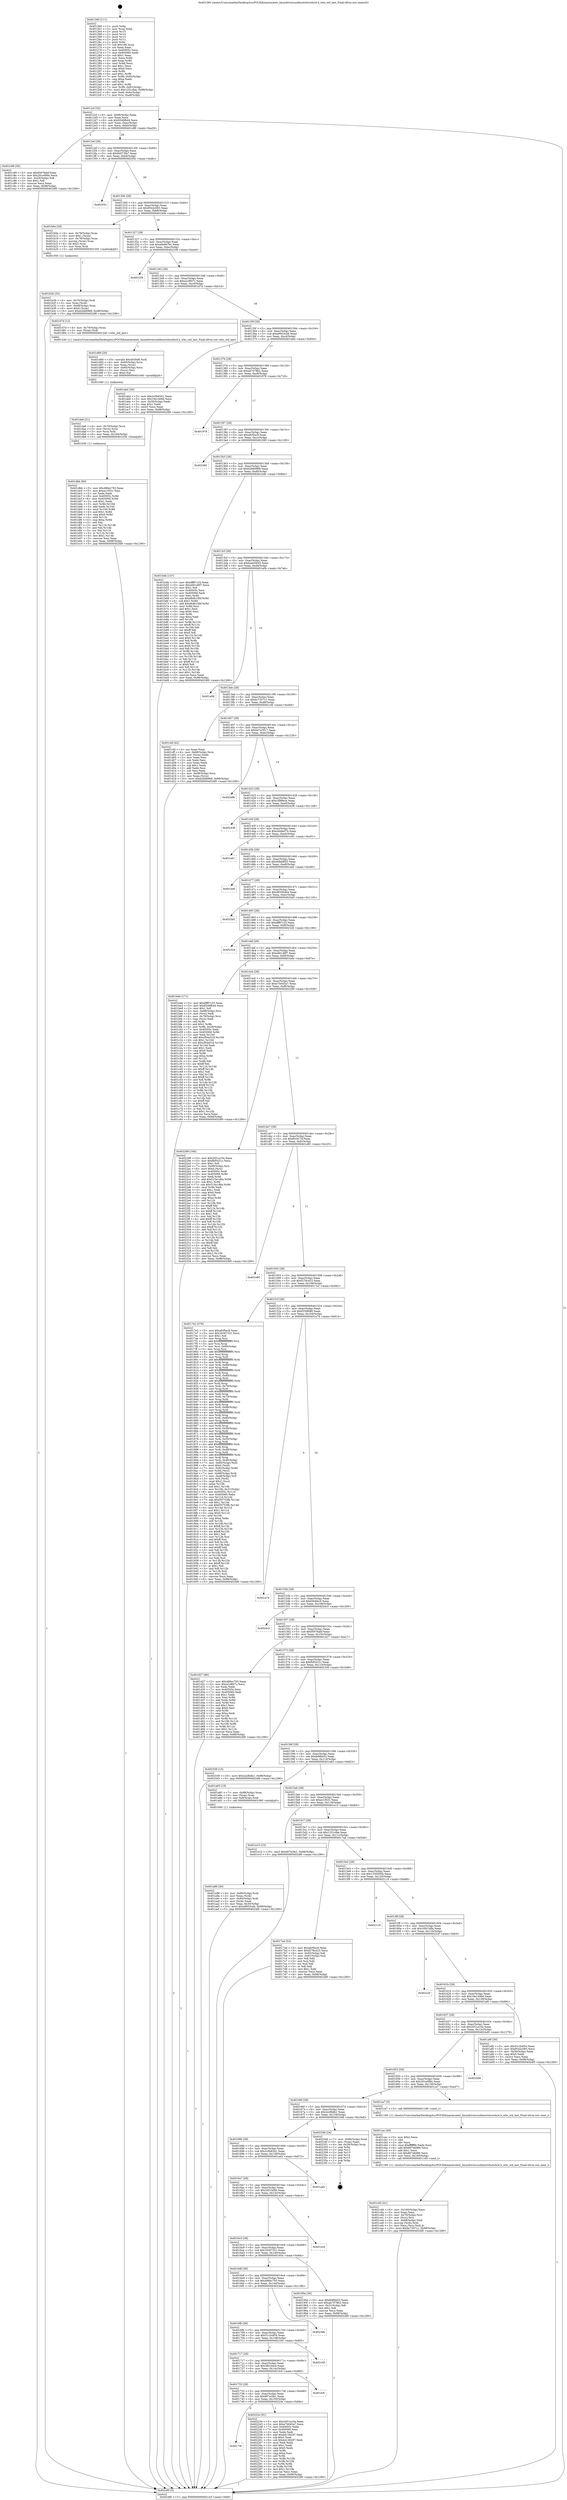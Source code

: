 digraph "0x401260" {
  label = "0x401260 (/mnt/c/Users/mathe/Desktop/tcc/POCII/binaries/extr_linuxdriversusbhostwhciwhcd.h_whc_std_last_Final-ollvm.out::main(0))"
  labelloc = "t"
  node[shape=record]

  Entry [label="",width=0.3,height=0.3,shape=circle,fillcolor=black,style=filled]
  "0x4012cf" [label="{
     0x4012cf [32]\l
     | [instrs]\l
     &nbsp;&nbsp;0x4012cf \<+6\>: mov -0x98(%rbp),%eax\l
     &nbsp;&nbsp;0x4012d5 \<+2\>: mov %eax,%ecx\l
     &nbsp;&nbsp;0x4012d7 \<+6\>: sub $0x8349fb44,%ecx\l
     &nbsp;&nbsp;0x4012dd \<+6\>: mov %eax,-0xac(%rbp)\l
     &nbsp;&nbsp;0x4012e3 \<+6\>: mov %ecx,-0xb0(%rbp)\l
     &nbsp;&nbsp;0x4012e9 \<+6\>: je 0000000000401c89 \<main+0xa29\>\l
  }"]
  "0x401c89" [label="{
     0x401c89 [30]\l
     | [instrs]\l
     &nbsp;&nbsp;0x401c89 \<+5\>: mov $0xf5976abf,%eax\l
     &nbsp;&nbsp;0x401c8e \<+5\>: mov $0x291e089c,%ecx\l
     &nbsp;&nbsp;0x401c93 \<+3\>: mov -0x29(%rbp),%dl\l
     &nbsp;&nbsp;0x401c96 \<+3\>: test $0x1,%dl\l
     &nbsp;&nbsp;0x401c99 \<+3\>: cmovne %ecx,%eax\l
     &nbsp;&nbsp;0x401c9c \<+6\>: mov %eax,-0x98(%rbp)\l
     &nbsp;&nbsp;0x401ca2 \<+5\>: jmp 00000000004024f0 \<main+0x1290\>\l
  }"]
  "0x4012ef" [label="{
     0x4012ef [28]\l
     | [instrs]\l
     &nbsp;&nbsp;0x4012ef \<+5\>: jmp 00000000004012f4 \<main+0x94\>\l
     &nbsp;&nbsp;0x4012f4 \<+6\>: mov -0xac(%rbp),%eax\l
     &nbsp;&nbsp;0x4012fa \<+5\>: sub $0x84073fa7,%eax\l
     &nbsp;&nbsp;0x4012ff \<+6\>: mov %eax,-0xb4(%rbp)\l
     &nbsp;&nbsp;0x401305 \<+6\>: je 000000000040205c \<main+0xdfc\>\l
  }"]
  Exit [label="",width=0.3,height=0.3,shape=circle,fillcolor=black,style=filled,peripheries=2]
  "0x40205c" [label="{
     0x40205c\l
  }", style=dashed]
  "0x40130b" [label="{
     0x40130b [28]\l
     | [instrs]\l
     &nbsp;&nbsp;0x40130b \<+5\>: jmp 0000000000401310 \<main+0xb0\>\l
     &nbsp;&nbsp;0x401310 \<+6\>: mov -0xac(%rbp),%eax\l
     &nbsp;&nbsp;0x401316 \<+5\>: sub $0x9542c083,%eax\l
     &nbsp;&nbsp;0x40131b \<+6\>: mov %eax,-0xb8(%rbp)\l
     &nbsp;&nbsp;0x401321 \<+6\>: je 0000000000401b0e \<main+0x8ae\>\l
  }"]
  "0x40174f" [label="{
     0x40174f\l
  }", style=dashed]
  "0x401b0e" [label="{
     0x401b0e [29]\l
     | [instrs]\l
     &nbsp;&nbsp;0x401b0e \<+4\>: mov -0x78(%rbp),%rax\l
     &nbsp;&nbsp;0x401b12 \<+6\>: movl $0x1,(%rax)\l
     &nbsp;&nbsp;0x401b18 \<+4\>: mov -0x78(%rbp),%rax\l
     &nbsp;&nbsp;0x401b1c \<+3\>: movslq (%rax),%rax\l
     &nbsp;&nbsp;0x401b1f \<+4\>: shl $0x2,%rax\l
     &nbsp;&nbsp;0x401b23 \<+3\>: mov %rax,%rdi\l
     &nbsp;&nbsp;0x401b26 \<+5\>: call 0000000000401050 \<malloc@plt\>\l
     | [calls]\l
     &nbsp;&nbsp;0x401050 \{1\} (unknown)\l
  }"]
  "0x401327" [label="{
     0x401327 [28]\l
     | [instrs]\l
     &nbsp;&nbsp;0x401327 \<+5\>: jmp 000000000040132c \<main+0xcc\>\l
     &nbsp;&nbsp;0x40132c \<+6\>: mov -0xac(%rbp),%eax\l
     &nbsp;&nbsp;0x401332 \<+5\>: sub $0xa0e9676c,%eax\l
     &nbsp;&nbsp;0x401337 \<+6\>: mov %eax,-0xbc(%rbp)\l
     &nbsp;&nbsp;0x40133d \<+6\>: je 0000000000402109 \<main+0xea9\>\l
  }"]
  "0x40223e" [label="{
     0x40223e [91]\l
     | [instrs]\l
     &nbsp;&nbsp;0x40223e \<+5\>: mov $0x2051a10a,%eax\l
     &nbsp;&nbsp;0x402243 \<+5\>: mov $0xe7b045a7,%ecx\l
     &nbsp;&nbsp;0x402248 \<+7\>: mov 0x40505c,%edx\l
     &nbsp;&nbsp;0x40224f \<+7\>: mov 0x405060,%esi\l
     &nbsp;&nbsp;0x402256 \<+2\>: mov %edx,%edi\l
     &nbsp;&nbsp;0x402258 \<+6\>: add $0xb4136297,%edi\l
     &nbsp;&nbsp;0x40225e \<+3\>: sub $0x1,%edi\l
     &nbsp;&nbsp;0x402261 \<+6\>: sub $0xb4136297,%edi\l
     &nbsp;&nbsp;0x402267 \<+3\>: imul %edi,%edx\l
     &nbsp;&nbsp;0x40226a \<+3\>: and $0x1,%edx\l
     &nbsp;&nbsp;0x40226d \<+3\>: cmp $0x0,%edx\l
     &nbsp;&nbsp;0x402270 \<+4\>: sete %r8b\l
     &nbsp;&nbsp;0x402274 \<+3\>: cmp $0xa,%esi\l
     &nbsp;&nbsp;0x402277 \<+4\>: setl %r9b\l
     &nbsp;&nbsp;0x40227b \<+3\>: mov %r8b,%r10b\l
     &nbsp;&nbsp;0x40227e \<+3\>: and %r9b,%r10b\l
     &nbsp;&nbsp;0x402281 \<+3\>: xor %r9b,%r8b\l
     &nbsp;&nbsp;0x402284 \<+3\>: or %r8b,%r10b\l
     &nbsp;&nbsp;0x402287 \<+4\>: test $0x1,%r10b\l
     &nbsp;&nbsp;0x40228b \<+3\>: cmovne %ecx,%eax\l
     &nbsp;&nbsp;0x40228e \<+6\>: mov %eax,-0x98(%rbp)\l
     &nbsp;&nbsp;0x402294 \<+5\>: jmp 00000000004024f0 \<main+0x1290\>\l
  }"]
  "0x402109" [label="{
     0x402109\l
  }", style=dashed]
  "0x401343" [label="{
     0x401343 [28]\l
     | [instrs]\l
     &nbsp;&nbsp;0x401343 \<+5\>: jmp 0000000000401348 \<main+0xe8\>\l
     &nbsp;&nbsp;0x401348 \<+6\>: mov -0xac(%rbp),%eax\l
     &nbsp;&nbsp;0x40134e \<+5\>: sub $0xa2cf607c,%eax\l
     &nbsp;&nbsp;0x401353 \<+6\>: mov %eax,-0xc0(%rbp)\l
     &nbsp;&nbsp;0x401359 \<+6\>: je 0000000000401d7d \<main+0xb1d\>\l
  }"]
  "0x401733" [label="{
     0x401733 [28]\l
     | [instrs]\l
     &nbsp;&nbsp;0x401733 \<+5\>: jmp 0000000000401738 \<main+0x4d8\>\l
     &nbsp;&nbsp;0x401738 \<+6\>: mov -0xac(%rbp),%eax\l
     &nbsp;&nbsp;0x40173e \<+5\>: sub $0x667e2fe1,%eax\l
     &nbsp;&nbsp;0x401743 \<+6\>: mov %eax,-0x150(%rbp)\l
     &nbsp;&nbsp;0x401749 \<+6\>: je 000000000040223e \<main+0xfde\>\l
  }"]
  "0x401d7d" [label="{
     0x401d7d [12]\l
     | [instrs]\l
     &nbsp;&nbsp;0x401d7d \<+4\>: mov -0x70(%rbp),%rax\l
     &nbsp;&nbsp;0x401d81 \<+3\>: mov (%rax),%rdi\l
     &nbsp;&nbsp;0x401d84 \<+5\>: call 0000000000401240 \<whc_std_last\>\l
     | [calls]\l
     &nbsp;&nbsp;0x401240 \{1\} (/mnt/c/Users/mathe/Desktop/tcc/POCII/binaries/extr_linuxdriversusbhostwhciwhcd.h_whc_std_last_Final-ollvm.out::whc_std_last)\l
  }"]
  "0x40135f" [label="{
     0x40135f [28]\l
     | [instrs]\l
     &nbsp;&nbsp;0x40135f \<+5\>: jmp 0000000000401364 \<main+0x104\>\l
     &nbsp;&nbsp;0x401364 \<+6\>: mov -0xac(%rbp),%eax\l
     &nbsp;&nbsp;0x40136a \<+5\>: sub $0xa9933cd4,%eax\l
     &nbsp;&nbsp;0x40136f \<+6\>: mov %eax,-0xc4(%rbp)\l
     &nbsp;&nbsp;0x401375 \<+6\>: je 0000000000401ab4 \<main+0x854\>\l
  }"]
  "0x401fc9" [label="{
     0x401fc9\l
  }", style=dashed]
  "0x401ab4" [label="{
     0x401ab4 [30]\l
     | [instrs]\l
     &nbsp;&nbsp;0x401ab4 \<+5\>: mov $0x2c0b6341,%eax\l
     &nbsp;&nbsp;0x401ab9 \<+5\>: mov $0x19e1406d,%ecx\l
     &nbsp;&nbsp;0x401abe \<+3\>: mov -0x30(%rbp),%edx\l
     &nbsp;&nbsp;0x401ac1 \<+3\>: cmp $0x1,%edx\l
     &nbsp;&nbsp;0x401ac4 \<+3\>: cmovl %ecx,%eax\l
     &nbsp;&nbsp;0x401ac7 \<+6\>: mov %eax,-0x98(%rbp)\l
     &nbsp;&nbsp;0x401acd \<+5\>: jmp 00000000004024f0 \<main+0x1290\>\l
  }"]
  "0x40137b" [label="{
     0x40137b [28]\l
     | [instrs]\l
     &nbsp;&nbsp;0x40137b \<+5\>: jmp 0000000000401380 \<main+0x120\>\l
     &nbsp;&nbsp;0x401380 \<+6\>: mov -0xac(%rbp),%eax\l
     &nbsp;&nbsp;0x401386 \<+5\>: sub $0xab7078b2,%eax\l
     &nbsp;&nbsp;0x40138b \<+6\>: mov %eax,-0xc8(%rbp)\l
     &nbsp;&nbsp;0x401391 \<+6\>: je 0000000000401978 \<main+0x718\>\l
  }"]
  "0x401717" [label="{
     0x401717 [28]\l
     | [instrs]\l
     &nbsp;&nbsp;0x401717 \<+5\>: jmp 000000000040171c \<main+0x4bc\>\l
     &nbsp;&nbsp;0x40171c \<+6\>: mov -0xac(%rbp),%eax\l
     &nbsp;&nbsp;0x401722 \<+5\>: sub $0x5fb1becb,%eax\l
     &nbsp;&nbsp;0x401727 \<+6\>: mov %eax,-0x14c(%rbp)\l
     &nbsp;&nbsp;0x40172d \<+6\>: je 0000000000401fc9 \<main+0xd69\>\l
  }"]
  "0x401978" [label="{
     0x401978\l
  }", style=dashed]
  "0x401397" [label="{
     0x401397 [28]\l
     | [instrs]\l
     &nbsp;&nbsp;0x401397 \<+5\>: jmp 000000000040139c \<main+0x13c\>\l
     &nbsp;&nbsp;0x40139c \<+6\>: mov -0xac(%rbp),%eax\l
     &nbsp;&nbsp;0x4013a2 \<+5\>: sub $0xafcf5ec9,%eax\l
     &nbsp;&nbsp;0x4013a7 \<+6\>: mov %eax,-0xcc(%rbp)\l
     &nbsp;&nbsp;0x4013ad \<+6\>: je 0000000000402360 \<main+0x1100\>\l
  }"]
  "0x402165" [label="{
     0x402165\l
  }", style=dashed]
  "0x402360" [label="{
     0x402360\l
  }", style=dashed]
  "0x4013b3" [label="{
     0x4013b3 [28]\l
     | [instrs]\l
     &nbsp;&nbsp;0x4013b3 \<+5\>: jmp 00000000004013b8 \<main+0x158\>\l
     &nbsp;&nbsp;0x4013b8 \<+6\>: mov -0xac(%rbp),%eax\l
     &nbsp;&nbsp;0x4013be \<+5\>: sub $0xb2b66969,%eax\l
     &nbsp;&nbsp;0x4013c3 \<+6\>: mov %eax,-0xd0(%rbp)\l
     &nbsp;&nbsp;0x4013c9 \<+6\>: je 0000000000401b4b \<main+0x8eb\>\l
  }"]
  "0x4016fb" [label="{
     0x4016fb [28]\l
     | [instrs]\l
     &nbsp;&nbsp;0x4016fb \<+5\>: jmp 0000000000401700 \<main+0x4a0\>\l
     &nbsp;&nbsp;0x401700 \<+6\>: mov -0xac(%rbp),%eax\l
     &nbsp;&nbsp;0x401706 \<+5\>: sub $0x51c5c854,%eax\l
     &nbsp;&nbsp;0x40170b \<+6\>: mov %eax,-0x148(%rbp)\l
     &nbsp;&nbsp;0x401711 \<+6\>: je 0000000000402165 \<main+0xf05\>\l
  }"]
  "0x401b4b" [label="{
     0x401b4b [147]\l
     | [instrs]\l
     &nbsp;&nbsp;0x401b4b \<+5\>: mov $0xdff87c33,%eax\l
     &nbsp;&nbsp;0x401b50 \<+5\>: mov $0xe66148f7,%ecx\l
     &nbsp;&nbsp;0x401b55 \<+2\>: mov $0x1,%dl\l
     &nbsp;&nbsp;0x401b57 \<+7\>: mov 0x40505c,%esi\l
     &nbsp;&nbsp;0x401b5e \<+7\>: mov 0x405060,%edi\l
     &nbsp;&nbsp;0x401b65 \<+3\>: mov %esi,%r8d\l
     &nbsp;&nbsp;0x401b68 \<+7\>: sub $0xd6db10bf,%r8d\l
     &nbsp;&nbsp;0x401b6f \<+4\>: sub $0x1,%r8d\l
     &nbsp;&nbsp;0x401b73 \<+7\>: add $0xd6db10bf,%r8d\l
     &nbsp;&nbsp;0x401b7a \<+4\>: imul %r8d,%esi\l
     &nbsp;&nbsp;0x401b7e \<+3\>: and $0x1,%esi\l
     &nbsp;&nbsp;0x401b81 \<+3\>: cmp $0x0,%esi\l
     &nbsp;&nbsp;0x401b84 \<+4\>: sete %r9b\l
     &nbsp;&nbsp;0x401b88 \<+3\>: cmp $0xa,%edi\l
     &nbsp;&nbsp;0x401b8b \<+4\>: setl %r10b\l
     &nbsp;&nbsp;0x401b8f \<+3\>: mov %r9b,%r11b\l
     &nbsp;&nbsp;0x401b92 \<+4\>: xor $0xff,%r11b\l
     &nbsp;&nbsp;0x401b96 \<+3\>: mov %r10b,%bl\l
     &nbsp;&nbsp;0x401b99 \<+3\>: xor $0xff,%bl\l
     &nbsp;&nbsp;0x401b9c \<+3\>: xor $0x0,%dl\l
     &nbsp;&nbsp;0x401b9f \<+3\>: mov %r11b,%r14b\l
     &nbsp;&nbsp;0x401ba2 \<+4\>: and $0x0,%r14b\l
     &nbsp;&nbsp;0x401ba6 \<+3\>: and %dl,%r9b\l
     &nbsp;&nbsp;0x401ba9 \<+3\>: mov %bl,%r15b\l
     &nbsp;&nbsp;0x401bac \<+4\>: and $0x0,%r15b\l
     &nbsp;&nbsp;0x401bb0 \<+3\>: and %dl,%r10b\l
     &nbsp;&nbsp;0x401bb3 \<+3\>: or %r9b,%r14b\l
     &nbsp;&nbsp;0x401bb6 \<+3\>: or %r10b,%r15b\l
     &nbsp;&nbsp;0x401bb9 \<+3\>: xor %r15b,%r14b\l
     &nbsp;&nbsp;0x401bbc \<+3\>: or %bl,%r11b\l
     &nbsp;&nbsp;0x401bbf \<+4\>: xor $0xff,%r11b\l
     &nbsp;&nbsp;0x401bc3 \<+3\>: or $0x0,%dl\l
     &nbsp;&nbsp;0x401bc6 \<+3\>: and %dl,%r11b\l
     &nbsp;&nbsp;0x401bc9 \<+3\>: or %r11b,%r14b\l
     &nbsp;&nbsp;0x401bcc \<+4\>: test $0x1,%r14b\l
     &nbsp;&nbsp;0x401bd0 \<+3\>: cmovne %ecx,%eax\l
     &nbsp;&nbsp;0x401bd3 \<+6\>: mov %eax,-0x98(%rbp)\l
     &nbsp;&nbsp;0x401bd9 \<+5\>: jmp 00000000004024f0 \<main+0x1290\>\l
  }"]
  "0x4013cf" [label="{
     0x4013cf [28]\l
     | [instrs]\l
     &nbsp;&nbsp;0x4013cf \<+5\>: jmp 00000000004013d4 \<main+0x174\>\l
     &nbsp;&nbsp;0x4013d4 \<+6\>: mov -0xac(%rbp),%eax\l
     &nbsp;&nbsp;0x4013da \<+5\>: sub $0xba445643,%eax\l
     &nbsp;&nbsp;0x4013df \<+6\>: mov %eax,-0xd4(%rbp)\l
     &nbsp;&nbsp;0x4013e5 \<+6\>: je 0000000000401a0b \<main+0x7ab\>\l
  }"]
  "0x4023eb" [label="{
     0x4023eb\l
  }", style=dashed]
  "0x401a0b" [label="{
     0x401a0b\l
  }", style=dashed]
  "0x4013eb" [label="{
     0x4013eb [28]\l
     | [instrs]\l
     &nbsp;&nbsp;0x4013eb \<+5\>: jmp 00000000004013f0 \<main+0x190\>\l
     &nbsp;&nbsp;0x4013f0 \<+6\>: mov -0xac(%rbp),%eax\l
     &nbsp;&nbsp;0x4013f6 \<+5\>: sub $0xbc7357c1,%eax\l
     &nbsp;&nbsp;0x4013fb \<+6\>: mov %eax,-0xd8(%rbp)\l
     &nbsp;&nbsp;0x401401 \<+6\>: je 0000000000401cfd \<main+0xa9d\>\l
  }"]
  "0x401dbb" [label="{
     0x401dbb [90]\l
     | [instrs]\l
     &nbsp;&nbsp;0x401dbb \<+5\>: mov $0x486ec793,%eax\l
     &nbsp;&nbsp;0x401dc0 \<+5\>: mov $0xec1f531,%esi\l
     &nbsp;&nbsp;0x401dc5 \<+2\>: xor %edx,%edx\l
     &nbsp;&nbsp;0x401dc7 \<+8\>: mov 0x40505c,%r8d\l
     &nbsp;&nbsp;0x401dcf \<+8\>: mov 0x405060,%r9d\l
     &nbsp;&nbsp;0x401dd7 \<+3\>: sub $0x1,%edx\l
     &nbsp;&nbsp;0x401dda \<+3\>: mov %r8d,%r10d\l
     &nbsp;&nbsp;0x401ddd \<+3\>: add %edx,%r10d\l
     &nbsp;&nbsp;0x401de0 \<+4\>: imul %r10d,%r8d\l
     &nbsp;&nbsp;0x401de4 \<+4\>: and $0x1,%r8d\l
     &nbsp;&nbsp;0x401de8 \<+4\>: cmp $0x0,%r8d\l
     &nbsp;&nbsp;0x401dec \<+4\>: sete %r11b\l
     &nbsp;&nbsp;0x401df0 \<+4\>: cmp $0xa,%r9d\l
     &nbsp;&nbsp;0x401df4 \<+3\>: setl %bl\l
     &nbsp;&nbsp;0x401df7 \<+3\>: mov %r11b,%r14b\l
     &nbsp;&nbsp;0x401dfa \<+3\>: and %bl,%r14b\l
     &nbsp;&nbsp;0x401dfd \<+3\>: xor %bl,%r11b\l
     &nbsp;&nbsp;0x401e00 \<+3\>: or %r11b,%r14b\l
     &nbsp;&nbsp;0x401e03 \<+4\>: test $0x1,%r14b\l
     &nbsp;&nbsp;0x401e07 \<+3\>: cmovne %esi,%eax\l
     &nbsp;&nbsp;0x401e0a \<+6\>: mov %eax,-0x98(%rbp)\l
     &nbsp;&nbsp;0x401e10 \<+5\>: jmp 00000000004024f0 \<main+0x1290\>\l
  }"]
  "0x401cfd" [label="{
     0x401cfd [42]\l
     | [instrs]\l
     &nbsp;&nbsp;0x401cfd \<+2\>: xor %eax,%eax\l
     &nbsp;&nbsp;0x401cff \<+4\>: mov -0x68(%rbp),%rcx\l
     &nbsp;&nbsp;0x401d03 \<+2\>: mov (%rcx),%edx\l
     &nbsp;&nbsp;0x401d05 \<+2\>: mov %eax,%esi\l
     &nbsp;&nbsp;0x401d07 \<+2\>: sub %edx,%esi\l
     &nbsp;&nbsp;0x401d09 \<+2\>: mov %eax,%edx\l
     &nbsp;&nbsp;0x401d0b \<+3\>: sub $0x1,%edx\l
     &nbsp;&nbsp;0x401d0e \<+2\>: add %edx,%esi\l
     &nbsp;&nbsp;0x401d10 \<+2\>: sub %esi,%eax\l
     &nbsp;&nbsp;0x401d12 \<+4\>: mov -0x68(%rbp),%rcx\l
     &nbsp;&nbsp;0x401d16 \<+2\>: mov %eax,(%rcx)\l
     &nbsp;&nbsp;0x401d18 \<+10\>: movl $0xb2b66969,-0x98(%rbp)\l
     &nbsp;&nbsp;0x401d22 \<+5\>: jmp 00000000004024f0 \<main+0x1290\>\l
  }"]
  "0x401407" [label="{
     0x401407 [28]\l
     | [instrs]\l
     &nbsp;&nbsp;0x401407 \<+5\>: jmp 000000000040140c \<main+0x1ac\>\l
     &nbsp;&nbsp;0x40140c \<+6\>: mov -0xac(%rbp),%eax\l
     &nbsp;&nbsp;0x401412 \<+5\>: sub $0xbe7e3517,%eax\l
     &nbsp;&nbsp;0x401417 \<+6\>: mov %eax,-0xdc(%rbp)\l
     &nbsp;&nbsp;0x40141d \<+6\>: je 000000000040249b \<main+0x123b\>\l
  }"]
  "0x401da6" [label="{
     0x401da6 [21]\l
     | [instrs]\l
     &nbsp;&nbsp;0x401da6 \<+4\>: mov -0x70(%rbp),%rcx\l
     &nbsp;&nbsp;0x401daa \<+3\>: mov (%rcx),%rcx\l
     &nbsp;&nbsp;0x401dad \<+3\>: mov %rcx,%rdi\l
     &nbsp;&nbsp;0x401db0 \<+6\>: mov %eax,-0x164(%rbp)\l
     &nbsp;&nbsp;0x401db6 \<+5\>: call 0000000000401030 \<free@plt\>\l
     | [calls]\l
     &nbsp;&nbsp;0x401030 \{1\} (unknown)\l
  }"]
  "0x40249b" [label="{
     0x40249b\l
  }", style=dashed]
  "0x401423" [label="{
     0x401423 [28]\l
     | [instrs]\l
     &nbsp;&nbsp;0x401423 \<+5\>: jmp 0000000000401428 \<main+0x1c8\>\l
     &nbsp;&nbsp;0x401428 \<+6\>: mov -0xac(%rbp),%eax\l
     &nbsp;&nbsp;0x40142e \<+5\>: sub $0xc3f88ece,%eax\l
     &nbsp;&nbsp;0x401433 \<+6\>: mov %eax,-0xe0(%rbp)\l
     &nbsp;&nbsp;0x401439 \<+6\>: je 0000000000402438 \<main+0x11d8\>\l
  }"]
  "0x401d89" [label="{
     0x401d89 [29]\l
     | [instrs]\l
     &nbsp;&nbsp;0x401d89 \<+10\>: movabs $0x4030d6,%rdi\l
     &nbsp;&nbsp;0x401d93 \<+4\>: mov -0x60(%rbp),%rcx\l
     &nbsp;&nbsp;0x401d97 \<+2\>: mov %eax,(%rcx)\l
     &nbsp;&nbsp;0x401d99 \<+4\>: mov -0x60(%rbp),%rcx\l
     &nbsp;&nbsp;0x401d9d \<+2\>: mov (%rcx),%esi\l
     &nbsp;&nbsp;0x401d9f \<+2\>: mov $0x0,%al\l
     &nbsp;&nbsp;0x401da1 \<+5\>: call 0000000000401040 \<printf@plt\>\l
     | [calls]\l
     &nbsp;&nbsp;0x401040 \{1\} (unknown)\l
  }"]
  "0x402438" [label="{
     0x402438\l
  }", style=dashed]
  "0x40143f" [label="{
     0x40143f [28]\l
     | [instrs]\l
     &nbsp;&nbsp;0x40143f \<+5\>: jmp 0000000000401444 \<main+0x1e4\>\l
     &nbsp;&nbsp;0x401444 \<+6\>: mov -0xac(%rbp),%eax\l
     &nbsp;&nbsp;0x40144a \<+5\>: sub $0xcb0de574,%eax\l
     &nbsp;&nbsp;0x40144f \<+6\>: mov %eax,-0xe4(%rbp)\l
     &nbsp;&nbsp;0x401455 \<+6\>: je 0000000000401e61 \<main+0xc01\>\l
  }"]
  "0x401cd4" [label="{
     0x401cd4 [41]\l
     | [instrs]\l
     &nbsp;&nbsp;0x401cd4 \<+6\>: mov -0x160(%rbp),%ecx\l
     &nbsp;&nbsp;0x401cda \<+3\>: imul %eax,%ecx\l
     &nbsp;&nbsp;0x401cdd \<+4\>: mov -0x70(%rbp),%rsi\l
     &nbsp;&nbsp;0x401ce1 \<+3\>: mov (%rsi),%rsi\l
     &nbsp;&nbsp;0x401ce4 \<+4\>: mov -0x68(%rbp),%rdi\l
     &nbsp;&nbsp;0x401ce8 \<+3\>: movslq (%rdi),%rdi\l
     &nbsp;&nbsp;0x401ceb \<+3\>: mov %ecx,(%rsi,%rdi,4)\l
     &nbsp;&nbsp;0x401cee \<+10\>: movl $0xbc7357c1,-0x98(%rbp)\l
     &nbsp;&nbsp;0x401cf8 \<+5\>: jmp 00000000004024f0 \<main+0x1290\>\l
  }"]
  "0x401e61" [label="{
     0x401e61\l
  }", style=dashed]
  "0x40145b" [label="{
     0x40145b [28]\l
     | [instrs]\l
     &nbsp;&nbsp;0x40145b \<+5\>: jmp 0000000000401460 \<main+0x200\>\l
     &nbsp;&nbsp;0x401460 \<+6\>: mov -0xac(%rbp),%eax\l
     &nbsp;&nbsp;0x401466 \<+5\>: sub $0xd0bb8f25,%eax\l
     &nbsp;&nbsp;0x40146b \<+6\>: mov %eax,-0xe8(%rbp)\l
     &nbsp;&nbsp;0x401471 \<+6\>: je 0000000000401ee0 \<main+0xc80\>\l
  }"]
  "0x401cac" [label="{
     0x401cac [40]\l
     | [instrs]\l
     &nbsp;&nbsp;0x401cac \<+5\>: mov $0x2,%ecx\l
     &nbsp;&nbsp;0x401cb1 \<+1\>: cltd\l
     &nbsp;&nbsp;0x401cb2 \<+2\>: idiv %ecx\l
     &nbsp;&nbsp;0x401cb4 \<+6\>: imul $0xfffffffe,%edx,%ecx\l
     &nbsp;&nbsp;0x401cba \<+6\>: add $0x867e6d96,%ecx\l
     &nbsp;&nbsp;0x401cc0 \<+3\>: add $0x1,%ecx\l
     &nbsp;&nbsp;0x401cc3 \<+6\>: sub $0x867e6d96,%ecx\l
     &nbsp;&nbsp;0x401cc9 \<+6\>: mov %ecx,-0x160(%rbp)\l
     &nbsp;&nbsp;0x401ccf \<+5\>: call 0000000000401160 \<next_i\>\l
     | [calls]\l
     &nbsp;&nbsp;0x401160 \{1\} (/mnt/c/Users/mathe/Desktop/tcc/POCII/binaries/extr_linuxdriversusbhostwhciwhcd.h_whc_std_last_Final-ollvm.out::next_i)\l
  }"]
  "0x401ee0" [label="{
     0x401ee0\l
  }", style=dashed]
  "0x401477" [label="{
     0x401477 [28]\l
     | [instrs]\l
     &nbsp;&nbsp;0x401477 \<+5\>: jmp 000000000040147c \<main+0x21c\>\l
     &nbsp;&nbsp;0x40147c \<+6\>: mov -0xac(%rbp),%eax\l
     &nbsp;&nbsp;0x401482 \<+5\>: sub $0xd83564b4,%eax\l
     &nbsp;&nbsp;0x401487 \<+6\>: mov %eax,-0xec(%rbp)\l
     &nbsp;&nbsp;0x40148d \<+6\>: je 00000000004023a5 \<main+0x1145\>\l
  }"]
  "0x401b2b" [label="{
     0x401b2b [32]\l
     | [instrs]\l
     &nbsp;&nbsp;0x401b2b \<+4\>: mov -0x70(%rbp),%rdi\l
     &nbsp;&nbsp;0x401b2f \<+3\>: mov %rax,(%rdi)\l
     &nbsp;&nbsp;0x401b32 \<+4\>: mov -0x68(%rbp),%rax\l
     &nbsp;&nbsp;0x401b36 \<+6\>: movl $0x0,(%rax)\l
     &nbsp;&nbsp;0x401b3c \<+10\>: movl $0xb2b66969,-0x98(%rbp)\l
     &nbsp;&nbsp;0x401b46 \<+5\>: jmp 00000000004024f0 \<main+0x1290\>\l
  }"]
  "0x4023a5" [label="{
     0x4023a5\l
  }", style=dashed]
  "0x401493" [label="{
     0x401493 [28]\l
     | [instrs]\l
     &nbsp;&nbsp;0x401493 \<+5\>: jmp 0000000000401498 \<main+0x238\>\l
     &nbsp;&nbsp;0x401498 \<+6\>: mov -0xac(%rbp),%eax\l
     &nbsp;&nbsp;0x40149e \<+5\>: sub $0xdff87c33,%eax\l
     &nbsp;&nbsp;0x4014a3 \<+6\>: mov %eax,-0xf0(%rbp)\l
     &nbsp;&nbsp;0x4014a9 \<+6\>: je 00000000004023c6 \<main+0x1166\>\l
  }"]
  "0x401a96" [label="{
     0x401a96 [30]\l
     | [instrs]\l
     &nbsp;&nbsp;0x401a96 \<+4\>: mov -0x80(%rbp),%rdi\l
     &nbsp;&nbsp;0x401a9a \<+2\>: mov %eax,(%rdi)\l
     &nbsp;&nbsp;0x401a9c \<+4\>: mov -0x80(%rbp),%rdi\l
     &nbsp;&nbsp;0x401aa0 \<+2\>: mov (%rdi),%eax\l
     &nbsp;&nbsp;0x401aa2 \<+3\>: mov %eax,-0x30(%rbp)\l
     &nbsp;&nbsp;0x401aa5 \<+10\>: movl $0xa9933cd4,-0x98(%rbp)\l
     &nbsp;&nbsp;0x401aaf \<+5\>: jmp 00000000004024f0 \<main+0x1290\>\l
  }"]
  "0x4023c6" [label="{
     0x4023c6\l
  }", style=dashed]
  "0x4014af" [label="{
     0x4014af [28]\l
     | [instrs]\l
     &nbsp;&nbsp;0x4014af \<+5\>: jmp 00000000004014b4 \<main+0x254\>\l
     &nbsp;&nbsp;0x4014b4 \<+6\>: mov -0xac(%rbp),%eax\l
     &nbsp;&nbsp;0x4014ba \<+5\>: sub $0xe66148f7,%eax\l
     &nbsp;&nbsp;0x4014bf \<+6\>: mov %eax,-0xf4(%rbp)\l
     &nbsp;&nbsp;0x4014c5 \<+6\>: je 0000000000401bde \<main+0x97e\>\l
  }"]
  "0x4016df" [label="{
     0x4016df [28]\l
     | [instrs]\l
     &nbsp;&nbsp;0x4016df \<+5\>: jmp 00000000004016e4 \<main+0x484\>\l
     &nbsp;&nbsp;0x4016e4 \<+6\>: mov -0xac(%rbp),%eax\l
     &nbsp;&nbsp;0x4016ea \<+5\>: sub $0x486ec793,%eax\l
     &nbsp;&nbsp;0x4016ef \<+6\>: mov %eax,-0x144(%rbp)\l
     &nbsp;&nbsp;0x4016f5 \<+6\>: je 00000000004023eb \<main+0x118b\>\l
  }"]
  "0x401bde" [label="{
     0x401bde [171]\l
     | [instrs]\l
     &nbsp;&nbsp;0x401bde \<+5\>: mov $0xdff87c33,%eax\l
     &nbsp;&nbsp;0x401be3 \<+5\>: mov $0x8349fb44,%ecx\l
     &nbsp;&nbsp;0x401be8 \<+2\>: mov $0x1,%dl\l
     &nbsp;&nbsp;0x401bea \<+4\>: mov -0x68(%rbp),%rsi\l
     &nbsp;&nbsp;0x401bee \<+2\>: mov (%rsi),%edi\l
     &nbsp;&nbsp;0x401bf0 \<+4\>: mov -0x78(%rbp),%rsi\l
     &nbsp;&nbsp;0x401bf4 \<+2\>: cmp (%rsi),%edi\l
     &nbsp;&nbsp;0x401bf6 \<+4\>: setl %r8b\l
     &nbsp;&nbsp;0x401bfa \<+4\>: and $0x1,%r8b\l
     &nbsp;&nbsp;0x401bfe \<+4\>: mov %r8b,-0x29(%rbp)\l
     &nbsp;&nbsp;0x401c02 \<+7\>: mov 0x40505c,%edi\l
     &nbsp;&nbsp;0x401c09 \<+8\>: mov 0x405060,%r9d\l
     &nbsp;&nbsp;0x401c11 \<+3\>: mov %edi,%r10d\l
     &nbsp;&nbsp;0x401c14 \<+7\>: add $0xcf54a518,%r10d\l
     &nbsp;&nbsp;0x401c1b \<+4\>: sub $0x1,%r10d\l
     &nbsp;&nbsp;0x401c1f \<+7\>: sub $0xcf54a518,%r10d\l
     &nbsp;&nbsp;0x401c26 \<+4\>: imul %r10d,%edi\l
     &nbsp;&nbsp;0x401c2a \<+3\>: and $0x1,%edi\l
     &nbsp;&nbsp;0x401c2d \<+3\>: cmp $0x0,%edi\l
     &nbsp;&nbsp;0x401c30 \<+4\>: sete %r8b\l
     &nbsp;&nbsp;0x401c34 \<+4\>: cmp $0xa,%r9d\l
     &nbsp;&nbsp;0x401c38 \<+4\>: setl %r11b\l
     &nbsp;&nbsp;0x401c3c \<+3\>: mov %r8b,%bl\l
     &nbsp;&nbsp;0x401c3f \<+3\>: xor $0xff,%bl\l
     &nbsp;&nbsp;0x401c42 \<+3\>: mov %r11b,%r14b\l
     &nbsp;&nbsp;0x401c45 \<+4\>: xor $0xff,%r14b\l
     &nbsp;&nbsp;0x401c49 \<+3\>: xor $0x1,%dl\l
     &nbsp;&nbsp;0x401c4c \<+3\>: mov %bl,%r15b\l
     &nbsp;&nbsp;0x401c4f \<+4\>: and $0xff,%r15b\l
     &nbsp;&nbsp;0x401c53 \<+3\>: and %dl,%r8b\l
     &nbsp;&nbsp;0x401c56 \<+3\>: mov %r14b,%r12b\l
     &nbsp;&nbsp;0x401c59 \<+4\>: and $0xff,%r12b\l
     &nbsp;&nbsp;0x401c5d \<+3\>: and %dl,%r11b\l
     &nbsp;&nbsp;0x401c60 \<+3\>: or %r8b,%r15b\l
     &nbsp;&nbsp;0x401c63 \<+3\>: or %r11b,%r12b\l
     &nbsp;&nbsp;0x401c66 \<+3\>: xor %r12b,%r15b\l
     &nbsp;&nbsp;0x401c69 \<+3\>: or %r14b,%bl\l
     &nbsp;&nbsp;0x401c6c \<+3\>: xor $0xff,%bl\l
     &nbsp;&nbsp;0x401c6f \<+3\>: or $0x1,%dl\l
     &nbsp;&nbsp;0x401c72 \<+2\>: and %dl,%bl\l
     &nbsp;&nbsp;0x401c74 \<+3\>: or %bl,%r15b\l
     &nbsp;&nbsp;0x401c77 \<+4\>: test $0x1,%r15b\l
     &nbsp;&nbsp;0x401c7b \<+3\>: cmovne %ecx,%eax\l
     &nbsp;&nbsp;0x401c7e \<+6\>: mov %eax,-0x98(%rbp)\l
     &nbsp;&nbsp;0x401c84 \<+5\>: jmp 00000000004024f0 \<main+0x1290\>\l
  }"]
  "0x4014cb" [label="{
     0x4014cb [28]\l
     | [instrs]\l
     &nbsp;&nbsp;0x4014cb \<+5\>: jmp 00000000004014d0 \<main+0x270\>\l
     &nbsp;&nbsp;0x4014d0 \<+6\>: mov -0xac(%rbp),%eax\l
     &nbsp;&nbsp;0x4014d6 \<+5\>: sub $0xe7b045a7,%eax\l
     &nbsp;&nbsp;0x4014db \<+6\>: mov %eax,-0xf8(%rbp)\l
     &nbsp;&nbsp;0x4014e1 \<+6\>: je 0000000000402299 \<main+0x1039\>\l
  }"]
  "0x40195a" [label="{
     0x40195a [30]\l
     | [instrs]\l
     &nbsp;&nbsp;0x40195a \<+5\>: mov $0xfe9fbb52,%eax\l
     &nbsp;&nbsp;0x40195f \<+5\>: mov $0xab7078b2,%ecx\l
     &nbsp;&nbsp;0x401964 \<+3\>: mov -0x31(%rbp),%dl\l
     &nbsp;&nbsp;0x401967 \<+3\>: test $0x1,%dl\l
     &nbsp;&nbsp;0x40196a \<+3\>: cmovne %ecx,%eax\l
     &nbsp;&nbsp;0x40196d \<+6\>: mov %eax,-0x98(%rbp)\l
     &nbsp;&nbsp;0x401973 \<+5\>: jmp 00000000004024f0 \<main+0x1290\>\l
  }"]
  "0x402299" [label="{
     0x402299 [160]\l
     | [instrs]\l
     &nbsp;&nbsp;0x402299 \<+5\>: mov $0x2051a10a,%eax\l
     &nbsp;&nbsp;0x40229e \<+5\>: mov $0xfbf5431c,%ecx\l
     &nbsp;&nbsp;0x4022a3 \<+2\>: mov $0x1,%dl\l
     &nbsp;&nbsp;0x4022a5 \<+7\>: mov -0x90(%rbp),%rsi\l
     &nbsp;&nbsp;0x4022ac \<+6\>: movl $0x0,(%rsi)\l
     &nbsp;&nbsp;0x4022b2 \<+7\>: mov 0x40505c,%edi\l
     &nbsp;&nbsp;0x4022b9 \<+8\>: mov 0x405060,%r8d\l
     &nbsp;&nbsp;0x4022c1 \<+3\>: mov %edi,%r9d\l
     &nbsp;&nbsp;0x4022c4 \<+7\>: add $0x515e1d6a,%r9d\l
     &nbsp;&nbsp;0x4022cb \<+4\>: sub $0x1,%r9d\l
     &nbsp;&nbsp;0x4022cf \<+7\>: sub $0x515e1d6a,%r9d\l
     &nbsp;&nbsp;0x4022d6 \<+4\>: imul %r9d,%edi\l
     &nbsp;&nbsp;0x4022da \<+3\>: and $0x1,%edi\l
     &nbsp;&nbsp;0x4022dd \<+3\>: cmp $0x0,%edi\l
     &nbsp;&nbsp;0x4022e0 \<+4\>: sete %r10b\l
     &nbsp;&nbsp;0x4022e4 \<+4\>: cmp $0xa,%r8d\l
     &nbsp;&nbsp;0x4022e8 \<+4\>: setl %r11b\l
     &nbsp;&nbsp;0x4022ec \<+3\>: mov %r10b,%bl\l
     &nbsp;&nbsp;0x4022ef \<+3\>: xor $0xff,%bl\l
     &nbsp;&nbsp;0x4022f2 \<+3\>: mov %r11b,%r14b\l
     &nbsp;&nbsp;0x4022f5 \<+4\>: xor $0xff,%r14b\l
     &nbsp;&nbsp;0x4022f9 \<+3\>: xor $0x1,%dl\l
     &nbsp;&nbsp;0x4022fc \<+3\>: mov %bl,%r15b\l
     &nbsp;&nbsp;0x4022ff \<+4\>: and $0xff,%r15b\l
     &nbsp;&nbsp;0x402303 \<+3\>: and %dl,%r10b\l
     &nbsp;&nbsp;0x402306 \<+3\>: mov %r14b,%r12b\l
     &nbsp;&nbsp;0x402309 \<+4\>: and $0xff,%r12b\l
     &nbsp;&nbsp;0x40230d \<+3\>: and %dl,%r11b\l
     &nbsp;&nbsp;0x402310 \<+3\>: or %r10b,%r15b\l
     &nbsp;&nbsp;0x402313 \<+3\>: or %r11b,%r12b\l
     &nbsp;&nbsp;0x402316 \<+3\>: xor %r12b,%r15b\l
     &nbsp;&nbsp;0x402319 \<+3\>: or %r14b,%bl\l
     &nbsp;&nbsp;0x40231c \<+3\>: xor $0xff,%bl\l
     &nbsp;&nbsp;0x40231f \<+3\>: or $0x1,%dl\l
     &nbsp;&nbsp;0x402322 \<+2\>: and %dl,%bl\l
     &nbsp;&nbsp;0x402324 \<+3\>: or %bl,%r15b\l
     &nbsp;&nbsp;0x402327 \<+4\>: test $0x1,%r15b\l
     &nbsp;&nbsp;0x40232b \<+3\>: cmovne %ecx,%eax\l
     &nbsp;&nbsp;0x40232e \<+6\>: mov %eax,-0x98(%rbp)\l
     &nbsp;&nbsp;0x402334 \<+5\>: jmp 00000000004024f0 \<main+0x1290\>\l
  }"]
  "0x4014e7" [label="{
     0x4014e7 [28]\l
     | [instrs]\l
     &nbsp;&nbsp;0x4014e7 \<+5\>: jmp 00000000004014ec \<main+0x28c\>\l
     &nbsp;&nbsp;0x4014ec \<+6\>: mov -0xac(%rbp),%eax\l
     &nbsp;&nbsp;0x4014f2 \<+5\>: sub $0xf0c5c7cf,%eax\l
     &nbsp;&nbsp;0x4014f7 \<+6\>: mov %eax,-0xfc(%rbp)\l
     &nbsp;&nbsp;0x4014fd \<+6\>: je 0000000000401e85 \<main+0xc25\>\l
  }"]
  "0x4016c3" [label="{
     0x4016c3 [28]\l
     | [instrs]\l
     &nbsp;&nbsp;0x4016c3 \<+5\>: jmp 00000000004016c8 \<main+0x468\>\l
     &nbsp;&nbsp;0x4016c8 \<+6\>: mov -0xac(%rbp),%eax\l
     &nbsp;&nbsp;0x4016ce \<+5\>: sub $0x34307321,%eax\l
     &nbsp;&nbsp;0x4016d3 \<+6\>: mov %eax,-0x140(%rbp)\l
     &nbsp;&nbsp;0x4016d9 \<+6\>: je 000000000040195a \<main+0x6fa\>\l
  }"]
  "0x401e85" [label="{
     0x401e85\l
  }", style=dashed]
  "0x401503" [label="{
     0x401503 [28]\l
     | [instrs]\l
     &nbsp;&nbsp;0x401503 \<+5\>: jmp 0000000000401508 \<main+0x2a8\>\l
     &nbsp;&nbsp;0x401508 \<+6\>: mov -0xac(%rbp),%eax\l
     &nbsp;&nbsp;0x40150e \<+5\>: sub $0xf278c423,%eax\l
     &nbsp;&nbsp;0x401513 \<+6\>: mov %eax,-0x100(%rbp)\l
     &nbsp;&nbsp;0x401519 \<+6\>: je 00000000004017e2 \<main+0x582\>\l
  }"]
  "0x401e24" [label="{
     0x401e24\l
  }", style=dashed]
  "0x4017e2" [label="{
     0x4017e2 [376]\l
     | [instrs]\l
     &nbsp;&nbsp;0x4017e2 \<+5\>: mov $0xafcf5ec9,%eax\l
     &nbsp;&nbsp;0x4017e7 \<+5\>: mov $0x34307321,%ecx\l
     &nbsp;&nbsp;0x4017ec \<+2\>: mov $0x1,%dl\l
     &nbsp;&nbsp;0x4017ee \<+3\>: mov %rsp,%rsi\l
     &nbsp;&nbsp;0x4017f1 \<+4\>: add $0xfffffffffffffff0,%rsi\l
     &nbsp;&nbsp;0x4017f5 \<+3\>: mov %rsi,%rsp\l
     &nbsp;&nbsp;0x4017f8 \<+7\>: mov %rsi,-0x90(%rbp)\l
     &nbsp;&nbsp;0x4017ff \<+3\>: mov %rsp,%rsi\l
     &nbsp;&nbsp;0x401802 \<+4\>: add $0xfffffffffffffff0,%rsi\l
     &nbsp;&nbsp;0x401806 \<+3\>: mov %rsi,%rsp\l
     &nbsp;&nbsp;0x401809 \<+3\>: mov %rsp,%rdi\l
     &nbsp;&nbsp;0x40180c \<+4\>: add $0xfffffffffffffff0,%rdi\l
     &nbsp;&nbsp;0x401810 \<+3\>: mov %rdi,%rsp\l
     &nbsp;&nbsp;0x401813 \<+7\>: mov %rdi,-0x88(%rbp)\l
     &nbsp;&nbsp;0x40181a \<+3\>: mov %rsp,%rdi\l
     &nbsp;&nbsp;0x40181d \<+4\>: add $0xfffffffffffffff0,%rdi\l
     &nbsp;&nbsp;0x401821 \<+3\>: mov %rdi,%rsp\l
     &nbsp;&nbsp;0x401824 \<+4\>: mov %rdi,-0x80(%rbp)\l
     &nbsp;&nbsp;0x401828 \<+3\>: mov %rsp,%rdi\l
     &nbsp;&nbsp;0x40182b \<+4\>: add $0xfffffffffffffff0,%rdi\l
     &nbsp;&nbsp;0x40182f \<+3\>: mov %rdi,%rsp\l
     &nbsp;&nbsp;0x401832 \<+4\>: mov %rdi,-0x78(%rbp)\l
     &nbsp;&nbsp;0x401836 \<+3\>: mov %rsp,%rdi\l
     &nbsp;&nbsp;0x401839 \<+4\>: add $0xfffffffffffffff0,%rdi\l
     &nbsp;&nbsp;0x40183d \<+3\>: mov %rdi,%rsp\l
     &nbsp;&nbsp;0x401840 \<+4\>: mov %rdi,-0x70(%rbp)\l
     &nbsp;&nbsp;0x401844 \<+3\>: mov %rsp,%rdi\l
     &nbsp;&nbsp;0x401847 \<+4\>: add $0xfffffffffffffff0,%rdi\l
     &nbsp;&nbsp;0x40184b \<+3\>: mov %rdi,%rsp\l
     &nbsp;&nbsp;0x40184e \<+4\>: mov %rdi,-0x68(%rbp)\l
     &nbsp;&nbsp;0x401852 \<+3\>: mov %rsp,%rdi\l
     &nbsp;&nbsp;0x401855 \<+4\>: add $0xfffffffffffffff0,%rdi\l
     &nbsp;&nbsp;0x401859 \<+3\>: mov %rdi,%rsp\l
     &nbsp;&nbsp;0x40185c \<+4\>: mov %rdi,-0x60(%rbp)\l
     &nbsp;&nbsp;0x401860 \<+3\>: mov %rsp,%rdi\l
     &nbsp;&nbsp;0x401863 \<+4\>: add $0xfffffffffffffff0,%rdi\l
     &nbsp;&nbsp;0x401867 \<+3\>: mov %rdi,%rsp\l
     &nbsp;&nbsp;0x40186a \<+4\>: mov %rdi,-0x58(%rbp)\l
     &nbsp;&nbsp;0x40186e \<+3\>: mov %rsp,%rdi\l
     &nbsp;&nbsp;0x401871 \<+4\>: add $0xfffffffffffffff0,%rdi\l
     &nbsp;&nbsp;0x401875 \<+3\>: mov %rdi,%rsp\l
     &nbsp;&nbsp;0x401878 \<+4\>: mov %rdi,-0x50(%rbp)\l
     &nbsp;&nbsp;0x40187c \<+3\>: mov %rsp,%rdi\l
     &nbsp;&nbsp;0x40187f \<+4\>: add $0xfffffffffffffff0,%rdi\l
     &nbsp;&nbsp;0x401883 \<+3\>: mov %rdi,%rsp\l
     &nbsp;&nbsp;0x401886 \<+4\>: mov %rdi,-0x48(%rbp)\l
     &nbsp;&nbsp;0x40188a \<+3\>: mov %rsp,%rdi\l
     &nbsp;&nbsp;0x40188d \<+4\>: add $0xfffffffffffffff0,%rdi\l
     &nbsp;&nbsp;0x401891 \<+3\>: mov %rdi,%rsp\l
     &nbsp;&nbsp;0x401894 \<+4\>: mov %rdi,-0x40(%rbp)\l
     &nbsp;&nbsp;0x401898 \<+7\>: mov -0x90(%rbp),%rdi\l
     &nbsp;&nbsp;0x40189f \<+6\>: movl $0x0,(%rdi)\l
     &nbsp;&nbsp;0x4018a5 \<+7\>: mov -0x9c(%rbp),%r8d\l
     &nbsp;&nbsp;0x4018ac \<+3\>: mov %r8d,(%rsi)\l
     &nbsp;&nbsp;0x4018af \<+7\>: mov -0x88(%rbp),%rdi\l
     &nbsp;&nbsp;0x4018b6 \<+7\>: mov -0xa8(%rbp),%r9\l
     &nbsp;&nbsp;0x4018bd \<+3\>: mov %r9,(%rdi)\l
     &nbsp;&nbsp;0x4018c0 \<+3\>: cmpl $0x2,(%rsi)\l
     &nbsp;&nbsp;0x4018c3 \<+4\>: setne %r10b\l
     &nbsp;&nbsp;0x4018c7 \<+4\>: and $0x1,%r10b\l
     &nbsp;&nbsp;0x4018cb \<+4\>: mov %r10b,-0x31(%rbp)\l
     &nbsp;&nbsp;0x4018cf \<+8\>: mov 0x40505c,%r11d\l
     &nbsp;&nbsp;0x4018d7 \<+7\>: mov 0x405060,%ebx\l
     &nbsp;&nbsp;0x4018de \<+3\>: mov %r11d,%r14d\l
     &nbsp;&nbsp;0x4018e1 \<+7\>: add $0xf35753fb,%r14d\l
     &nbsp;&nbsp;0x4018e8 \<+4\>: sub $0x1,%r14d\l
     &nbsp;&nbsp;0x4018ec \<+7\>: sub $0xf35753fb,%r14d\l
     &nbsp;&nbsp;0x4018f3 \<+4\>: imul %r14d,%r11d\l
     &nbsp;&nbsp;0x4018f7 \<+4\>: and $0x1,%r11d\l
     &nbsp;&nbsp;0x4018fb \<+4\>: cmp $0x0,%r11d\l
     &nbsp;&nbsp;0x4018ff \<+4\>: sete %r10b\l
     &nbsp;&nbsp;0x401903 \<+3\>: cmp $0xa,%ebx\l
     &nbsp;&nbsp;0x401906 \<+4\>: setl %r15b\l
     &nbsp;&nbsp;0x40190a \<+3\>: mov %r10b,%r12b\l
     &nbsp;&nbsp;0x40190d \<+4\>: xor $0xff,%r12b\l
     &nbsp;&nbsp;0x401911 \<+3\>: mov %r15b,%r13b\l
     &nbsp;&nbsp;0x401914 \<+4\>: xor $0xff,%r13b\l
     &nbsp;&nbsp;0x401918 \<+3\>: xor $0x1,%dl\l
     &nbsp;&nbsp;0x40191b \<+3\>: mov %r12b,%sil\l
     &nbsp;&nbsp;0x40191e \<+4\>: and $0xff,%sil\l
     &nbsp;&nbsp;0x401922 \<+3\>: and %dl,%r10b\l
     &nbsp;&nbsp;0x401925 \<+3\>: mov %r13b,%dil\l
     &nbsp;&nbsp;0x401928 \<+4\>: and $0xff,%dil\l
     &nbsp;&nbsp;0x40192c \<+3\>: and %dl,%r15b\l
     &nbsp;&nbsp;0x40192f \<+3\>: or %r10b,%sil\l
     &nbsp;&nbsp;0x401932 \<+3\>: or %r15b,%dil\l
     &nbsp;&nbsp;0x401935 \<+3\>: xor %dil,%sil\l
     &nbsp;&nbsp;0x401938 \<+3\>: or %r13b,%r12b\l
     &nbsp;&nbsp;0x40193b \<+4\>: xor $0xff,%r12b\l
     &nbsp;&nbsp;0x40193f \<+3\>: or $0x1,%dl\l
     &nbsp;&nbsp;0x401942 \<+3\>: and %dl,%r12b\l
     &nbsp;&nbsp;0x401945 \<+3\>: or %r12b,%sil\l
     &nbsp;&nbsp;0x401948 \<+4\>: test $0x1,%sil\l
     &nbsp;&nbsp;0x40194c \<+3\>: cmovne %ecx,%eax\l
     &nbsp;&nbsp;0x40194f \<+6\>: mov %eax,-0x98(%rbp)\l
     &nbsp;&nbsp;0x401955 \<+5\>: jmp 00000000004024f0 \<main+0x1290\>\l
  }"]
  "0x40151f" [label="{
     0x40151f [28]\l
     | [instrs]\l
     &nbsp;&nbsp;0x40151f \<+5\>: jmp 0000000000401524 \<main+0x2c4\>\l
     &nbsp;&nbsp;0x401524 \<+6\>: mov -0xac(%rbp),%eax\l
     &nbsp;&nbsp;0x40152a \<+5\>: sub $0xf330f080,%eax\l
     &nbsp;&nbsp;0x40152f \<+6\>: mov %eax,-0x104(%rbp)\l
     &nbsp;&nbsp;0x401535 \<+6\>: je 0000000000401a74 \<main+0x814\>\l
  }"]
  "0x4016a7" [label="{
     0x4016a7 [28]\l
     | [instrs]\l
     &nbsp;&nbsp;0x4016a7 \<+5\>: jmp 00000000004016ac \<main+0x44c\>\l
     &nbsp;&nbsp;0x4016ac \<+6\>: mov -0xac(%rbp),%eax\l
     &nbsp;&nbsp;0x4016b2 \<+5\>: sub $0x2d51bf49,%eax\l
     &nbsp;&nbsp;0x4016b7 \<+6\>: mov %eax,-0x13c(%rbp)\l
     &nbsp;&nbsp;0x4016bd \<+6\>: je 0000000000401e24 \<main+0xbc4\>\l
  }"]
  "0x401a74" [label="{
     0x401a74\l
  }", style=dashed]
  "0x40153b" [label="{
     0x40153b [28]\l
     | [instrs]\l
     &nbsp;&nbsp;0x40153b \<+5\>: jmp 0000000000401540 \<main+0x2e0\>\l
     &nbsp;&nbsp;0x401540 \<+6\>: mov -0xac(%rbp),%eax\l
     &nbsp;&nbsp;0x401546 \<+5\>: sub $0xf364fec5,%eax\l
     &nbsp;&nbsp;0x40154b \<+6\>: mov %eax,-0x108(%rbp)\l
     &nbsp;&nbsp;0x401551 \<+6\>: je 00000000004024c5 \<main+0x1265\>\l
  }"]
  "0x401ad2" [label="{
     0x401ad2\l
  }", style=dashed]
  "0x4024c5" [label="{
     0x4024c5\l
  }", style=dashed]
  "0x401557" [label="{
     0x401557 [28]\l
     | [instrs]\l
     &nbsp;&nbsp;0x401557 \<+5\>: jmp 000000000040155c \<main+0x2fc\>\l
     &nbsp;&nbsp;0x40155c \<+6\>: mov -0xac(%rbp),%eax\l
     &nbsp;&nbsp;0x401562 \<+5\>: sub $0xf5976abf,%eax\l
     &nbsp;&nbsp;0x401567 \<+6\>: mov %eax,-0x10c(%rbp)\l
     &nbsp;&nbsp;0x40156d \<+6\>: je 0000000000401d27 \<main+0xac7\>\l
  }"]
  "0x40168b" [label="{
     0x40168b [28]\l
     | [instrs]\l
     &nbsp;&nbsp;0x40168b \<+5\>: jmp 0000000000401690 \<main+0x430\>\l
     &nbsp;&nbsp;0x401690 \<+6\>: mov -0xac(%rbp),%eax\l
     &nbsp;&nbsp;0x401696 \<+5\>: sub $0x2c0b6341,%eax\l
     &nbsp;&nbsp;0x40169b \<+6\>: mov %eax,-0x138(%rbp)\l
     &nbsp;&nbsp;0x4016a1 \<+6\>: je 0000000000401ad2 \<main+0x872\>\l
  }"]
  "0x401d27" [label="{
     0x401d27 [86]\l
     | [instrs]\l
     &nbsp;&nbsp;0x401d27 \<+5\>: mov $0x486ec793,%eax\l
     &nbsp;&nbsp;0x401d2c \<+5\>: mov $0xa2cf607c,%ecx\l
     &nbsp;&nbsp;0x401d31 \<+2\>: xor %edx,%edx\l
     &nbsp;&nbsp;0x401d33 \<+7\>: mov 0x40505c,%esi\l
     &nbsp;&nbsp;0x401d3a \<+7\>: mov 0x405060,%edi\l
     &nbsp;&nbsp;0x401d41 \<+3\>: sub $0x1,%edx\l
     &nbsp;&nbsp;0x401d44 \<+3\>: mov %esi,%r8d\l
     &nbsp;&nbsp;0x401d47 \<+3\>: add %edx,%r8d\l
     &nbsp;&nbsp;0x401d4a \<+4\>: imul %r8d,%esi\l
     &nbsp;&nbsp;0x401d4e \<+3\>: and $0x1,%esi\l
     &nbsp;&nbsp;0x401d51 \<+3\>: cmp $0x0,%esi\l
     &nbsp;&nbsp;0x401d54 \<+4\>: sete %r9b\l
     &nbsp;&nbsp;0x401d58 \<+3\>: cmp $0xa,%edi\l
     &nbsp;&nbsp;0x401d5b \<+4\>: setl %r10b\l
     &nbsp;&nbsp;0x401d5f \<+3\>: mov %r9b,%r11b\l
     &nbsp;&nbsp;0x401d62 \<+3\>: and %r10b,%r11b\l
     &nbsp;&nbsp;0x401d65 \<+3\>: xor %r10b,%r9b\l
     &nbsp;&nbsp;0x401d68 \<+3\>: or %r9b,%r11b\l
     &nbsp;&nbsp;0x401d6b \<+4\>: test $0x1,%r11b\l
     &nbsp;&nbsp;0x401d6f \<+3\>: cmovne %ecx,%eax\l
     &nbsp;&nbsp;0x401d72 \<+6\>: mov %eax,-0x98(%rbp)\l
     &nbsp;&nbsp;0x401d78 \<+5\>: jmp 00000000004024f0 \<main+0x1290\>\l
  }"]
  "0x401573" [label="{
     0x401573 [28]\l
     | [instrs]\l
     &nbsp;&nbsp;0x401573 \<+5\>: jmp 0000000000401578 \<main+0x318\>\l
     &nbsp;&nbsp;0x401578 \<+6\>: mov -0xac(%rbp),%eax\l
     &nbsp;&nbsp;0x40157e \<+5\>: sub $0xfbf5431c,%eax\l
     &nbsp;&nbsp;0x401583 \<+6\>: mov %eax,-0x110(%rbp)\l
     &nbsp;&nbsp;0x401589 \<+6\>: je 0000000000402339 \<main+0x10d9\>\l
  }"]
  "0x402348" [label="{
     0x402348 [24]\l
     | [instrs]\l
     &nbsp;&nbsp;0x402348 \<+7\>: mov -0x90(%rbp),%rax\l
     &nbsp;&nbsp;0x40234f \<+2\>: mov (%rax),%eax\l
     &nbsp;&nbsp;0x402351 \<+4\>: lea -0x28(%rbp),%rsp\l
     &nbsp;&nbsp;0x402355 \<+1\>: pop %rbx\l
     &nbsp;&nbsp;0x402356 \<+2\>: pop %r12\l
     &nbsp;&nbsp;0x402358 \<+2\>: pop %r13\l
     &nbsp;&nbsp;0x40235a \<+2\>: pop %r14\l
     &nbsp;&nbsp;0x40235c \<+2\>: pop %r15\l
     &nbsp;&nbsp;0x40235e \<+1\>: pop %rbp\l
     &nbsp;&nbsp;0x40235f \<+1\>: ret\l
  }"]
  "0x402339" [label="{
     0x402339 [15]\l
     | [instrs]\l
     &nbsp;&nbsp;0x402339 \<+10\>: movl $0x2a2fbdb1,-0x98(%rbp)\l
     &nbsp;&nbsp;0x402343 \<+5\>: jmp 00000000004024f0 \<main+0x1290\>\l
  }"]
  "0x40158f" [label="{
     0x40158f [28]\l
     | [instrs]\l
     &nbsp;&nbsp;0x40158f \<+5\>: jmp 0000000000401594 \<main+0x334\>\l
     &nbsp;&nbsp;0x401594 \<+6\>: mov -0xac(%rbp),%eax\l
     &nbsp;&nbsp;0x40159a \<+5\>: sub $0xfe9fbb52,%eax\l
     &nbsp;&nbsp;0x40159f \<+6\>: mov %eax,-0x114(%rbp)\l
     &nbsp;&nbsp;0x4015a5 \<+6\>: je 0000000000401a83 \<main+0x823\>\l
  }"]
  "0x40166f" [label="{
     0x40166f [28]\l
     | [instrs]\l
     &nbsp;&nbsp;0x40166f \<+5\>: jmp 0000000000401674 \<main+0x414\>\l
     &nbsp;&nbsp;0x401674 \<+6\>: mov -0xac(%rbp),%eax\l
     &nbsp;&nbsp;0x40167a \<+5\>: sub $0x2a2fbdb1,%eax\l
     &nbsp;&nbsp;0x40167f \<+6\>: mov %eax,-0x134(%rbp)\l
     &nbsp;&nbsp;0x401685 \<+6\>: je 0000000000402348 \<main+0x10e8\>\l
  }"]
  "0x401a83" [label="{
     0x401a83 [19]\l
     | [instrs]\l
     &nbsp;&nbsp;0x401a83 \<+7\>: mov -0x88(%rbp),%rax\l
     &nbsp;&nbsp;0x401a8a \<+3\>: mov (%rax),%rax\l
     &nbsp;&nbsp;0x401a8d \<+4\>: mov 0x8(%rax),%rdi\l
     &nbsp;&nbsp;0x401a91 \<+5\>: call 0000000000401060 \<atoi@plt\>\l
     | [calls]\l
     &nbsp;&nbsp;0x401060 \{1\} (unknown)\l
  }"]
  "0x4015ab" [label="{
     0x4015ab [28]\l
     | [instrs]\l
     &nbsp;&nbsp;0x4015ab \<+5\>: jmp 00000000004015b0 \<main+0x350\>\l
     &nbsp;&nbsp;0x4015b0 \<+6\>: mov -0xac(%rbp),%eax\l
     &nbsp;&nbsp;0x4015b6 \<+5\>: sub $0xec1f531,%eax\l
     &nbsp;&nbsp;0x4015bb \<+6\>: mov %eax,-0x118(%rbp)\l
     &nbsp;&nbsp;0x4015c1 \<+6\>: je 0000000000401e15 \<main+0xbb5\>\l
  }"]
  "0x401ca7" [label="{
     0x401ca7 [5]\l
     | [instrs]\l
     &nbsp;&nbsp;0x401ca7 \<+5\>: call 0000000000401160 \<next_i\>\l
     | [calls]\l
     &nbsp;&nbsp;0x401160 \{1\} (/mnt/c/Users/mathe/Desktop/tcc/POCII/binaries/extr_linuxdriversusbhostwhciwhcd.h_whc_std_last_Final-ollvm.out::next_i)\l
  }"]
  "0x401e15" [label="{
     0x401e15 [15]\l
     | [instrs]\l
     &nbsp;&nbsp;0x401e15 \<+10\>: movl $0x667e2fe1,-0x98(%rbp)\l
     &nbsp;&nbsp;0x401e1f \<+5\>: jmp 00000000004024f0 \<main+0x1290\>\l
  }"]
  "0x4015c7" [label="{
     0x4015c7 [28]\l
     | [instrs]\l
     &nbsp;&nbsp;0x4015c7 \<+5\>: jmp 00000000004015cc \<main+0x36c\>\l
     &nbsp;&nbsp;0x4015cc \<+6\>: mov -0xac(%rbp),%eax\l
     &nbsp;&nbsp;0x4015d2 \<+5\>: sub $0x1251cfae,%eax\l
     &nbsp;&nbsp;0x4015d7 \<+6\>: mov %eax,-0x11c(%rbp)\l
     &nbsp;&nbsp;0x4015dd \<+6\>: je 00000000004017ad \<main+0x54d\>\l
  }"]
  "0x401653" [label="{
     0x401653 [28]\l
     | [instrs]\l
     &nbsp;&nbsp;0x401653 \<+5\>: jmp 0000000000401658 \<main+0x3f8\>\l
     &nbsp;&nbsp;0x401658 \<+6\>: mov -0xac(%rbp),%eax\l
     &nbsp;&nbsp;0x40165e \<+5\>: sub $0x291e089c,%eax\l
     &nbsp;&nbsp;0x401663 \<+6\>: mov %eax,-0x130(%rbp)\l
     &nbsp;&nbsp;0x401669 \<+6\>: je 0000000000401ca7 \<main+0xa47\>\l
  }"]
  "0x4017ad" [label="{
     0x4017ad [53]\l
     | [instrs]\l
     &nbsp;&nbsp;0x4017ad \<+5\>: mov $0xafcf5ec9,%eax\l
     &nbsp;&nbsp;0x4017b2 \<+5\>: mov $0xf278c423,%ecx\l
     &nbsp;&nbsp;0x4017b7 \<+6\>: mov -0x92(%rbp),%dl\l
     &nbsp;&nbsp;0x4017bd \<+7\>: mov -0x91(%rbp),%sil\l
     &nbsp;&nbsp;0x4017c4 \<+3\>: mov %dl,%dil\l
     &nbsp;&nbsp;0x4017c7 \<+3\>: and %sil,%dil\l
     &nbsp;&nbsp;0x4017ca \<+3\>: xor %sil,%dl\l
     &nbsp;&nbsp;0x4017cd \<+3\>: or %dl,%dil\l
     &nbsp;&nbsp;0x4017d0 \<+4\>: test $0x1,%dil\l
     &nbsp;&nbsp;0x4017d4 \<+3\>: cmovne %ecx,%eax\l
     &nbsp;&nbsp;0x4017d7 \<+6\>: mov %eax,-0x98(%rbp)\l
     &nbsp;&nbsp;0x4017dd \<+5\>: jmp 00000000004024f0 \<main+0x1290\>\l
  }"]
  "0x4015e3" [label="{
     0x4015e3 [28]\l
     | [instrs]\l
     &nbsp;&nbsp;0x4015e3 \<+5\>: jmp 00000000004015e8 \<main+0x388\>\l
     &nbsp;&nbsp;0x4015e8 \<+6\>: mov -0xac(%rbp),%eax\l
     &nbsp;&nbsp;0x4015ee \<+5\>: sub $0x1330505b,%eax\l
     &nbsp;&nbsp;0x4015f3 \<+6\>: mov %eax,-0x120(%rbp)\l
     &nbsp;&nbsp;0x4015f9 \<+6\>: je 0000000000402118 \<main+0xeb8\>\l
  }"]
  "0x4024f0" [label="{
     0x4024f0 [5]\l
     | [instrs]\l
     &nbsp;&nbsp;0x4024f0 \<+5\>: jmp 00000000004012cf \<main+0x6f\>\l
  }"]
  "0x401260" [label="{
     0x401260 [111]\l
     | [instrs]\l
     &nbsp;&nbsp;0x401260 \<+1\>: push %rbp\l
     &nbsp;&nbsp;0x401261 \<+3\>: mov %rsp,%rbp\l
     &nbsp;&nbsp;0x401264 \<+2\>: push %r15\l
     &nbsp;&nbsp;0x401266 \<+2\>: push %r14\l
     &nbsp;&nbsp;0x401268 \<+2\>: push %r13\l
     &nbsp;&nbsp;0x40126a \<+2\>: push %r12\l
     &nbsp;&nbsp;0x40126c \<+1\>: push %rbx\l
     &nbsp;&nbsp;0x40126d \<+7\>: sub $0x168,%rsp\l
     &nbsp;&nbsp;0x401274 \<+2\>: xor %eax,%eax\l
     &nbsp;&nbsp;0x401276 \<+7\>: mov 0x40505c,%ecx\l
     &nbsp;&nbsp;0x40127d \<+7\>: mov 0x405060,%edx\l
     &nbsp;&nbsp;0x401284 \<+3\>: sub $0x1,%eax\l
     &nbsp;&nbsp;0x401287 \<+3\>: mov %ecx,%r8d\l
     &nbsp;&nbsp;0x40128a \<+3\>: add %eax,%r8d\l
     &nbsp;&nbsp;0x40128d \<+4\>: imul %r8d,%ecx\l
     &nbsp;&nbsp;0x401291 \<+3\>: and $0x1,%ecx\l
     &nbsp;&nbsp;0x401294 \<+3\>: cmp $0x0,%ecx\l
     &nbsp;&nbsp;0x401297 \<+4\>: sete %r9b\l
     &nbsp;&nbsp;0x40129b \<+4\>: and $0x1,%r9b\l
     &nbsp;&nbsp;0x40129f \<+7\>: mov %r9b,-0x92(%rbp)\l
     &nbsp;&nbsp;0x4012a6 \<+3\>: cmp $0xa,%edx\l
     &nbsp;&nbsp;0x4012a9 \<+4\>: setl %r9b\l
     &nbsp;&nbsp;0x4012ad \<+4\>: and $0x1,%r9b\l
     &nbsp;&nbsp;0x4012b1 \<+7\>: mov %r9b,-0x91(%rbp)\l
     &nbsp;&nbsp;0x4012b8 \<+10\>: movl $0x1251cfae,-0x98(%rbp)\l
     &nbsp;&nbsp;0x4012c2 \<+6\>: mov %edi,-0x9c(%rbp)\l
     &nbsp;&nbsp;0x4012c8 \<+7\>: mov %rsi,-0xa8(%rbp)\l
  }"]
  "0x4024d9" [label="{
     0x4024d9\l
  }", style=dashed]
  "0x401637" [label="{
     0x401637 [28]\l
     | [instrs]\l
     &nbsp;&nbsp;0x401637 \<+5\>: jmp 000000000040163c \<main+0x3dc\>\l
     &nbsp;&nbsp;0x40163c \<+6\>: mov -0xac(%rbp),%eax\l
     &nbsp;&nbsp;0x401642 \<+5\>: sub $0x2051a10a,%eax\l
     &nbsp;&nbsp;0x401647 \<+6\>: mov %eax,-0x12c(%rbp)\l
     &nbsp;&nbsp;0x40164d \<+6\>: je 00000000004024d9 \<main+0x1279\>\l
  }"]
  "0x402118" [label="{
     0x402118\l
  }", style=dashed]
  "0x4015ff" [label="{
     0x4015ff [28]\l
     | [instrs]\l
     &nbsp;&nbsp;0x4015ff \<+5\>: jmp 0000000000401604 \<main+0x3a4\>\l
     &nbsp;&nbsp;0x401604 \<+6\>: mov -0xac(%rbp),%eax\l
     &nbsp;&nbsp;0x40160a \<+5\>: sub $0x16915dfa,%eax\l
     &nbsp;&nbsp;0x40160f \<+6\>: mov %eax,-0x124(%rbp)\l
     &nbsp;&nbsp;0x401615 \<+6\>: je 000000000040222f \<main+0xfcf\>\l
  }"]
  "0x401af0" [label="{
     0x401af0 [30]\l
     | [instrs]\l
     &nbsp;&nbsp;0x401af0 \<+5\>: mov $0x51c5c854,%eax\l
     &nbsp;&nbsp;0x401af5 \<+5\>: mov $0x9542c083,%ecx\l
     &nbsp;&nbsp;0x401afa \<+3\>: mov -0x30(%rbp),%edx\l
     &nbsp;&nbsp;0x401afd \<+3\>: cmp $0x0,%edx\l
     &nbsp;&nbsp;0x401b00 \<+3\>: cmove %ecx,%eax\l
     &nbsp;&nbsp;0x401b03 \<+6\>: mov %eax,-0x98(%rbp)\l
     &nbsp;&nbsp;0x401b09 \<+5\>: jmp 00000000004024f0 \<main+0x1290\>\l
  }"]
  "0x40222f" [label="{
     0x40222f\l
  }", style=dashed]
  "0x40161b" [label="{
     0x40161b [28]\l
     | [instrs]\l
     &nbsp;&nbsp;0x40161b \<+5\>: jmp 0000000000401620 \<main+0x3c0\>\l
     &nbsp;&nbsp;0x401620 \<+6\>: mov -0xac(%rbp),%eax\l
     &nbsp;&nbsp;0x401626 \<+5\>: sub $0x19e1406d,%eax\l
     &nbsp;&nbsp;0x40162b \<+6\>: mov %eax,-0x128(%rbp)\l
     &nbsp;&nbsp;0x401631 \<+6\>: je 0000000000401af0 \<main+0x890\>\l
  }"]
  Entry -> "0x401260" [label=" 1"]
  "0x4012cf" -> "0x401c89" [label=" 2"]
  "0x4012cf" -> "0x4012ef" [label=" 20"]
  "0x402348" -> Exit [label=" 1"]
  "0x4012ef" -> "0x40205c" [label=" 0"]
  "0x4012ef" -> "0x40130b" [label=" 20"]
  "0x402339" -> "0x4024f0" [label=" 1"]
  "0x40130b" -> "0x401b0e" [label=" 1"]
  "0x40130b" -> "0x401327" [label=" 19"]
  "0x402299" -> "0x4024f0" [label=" 1"]
  "0x401327" -> "0x402109" [label=" 0"]
  "0x401327" -> "0x401343" [label=" 19"]
  "0x40223e" -> "0x4024f0" [label=" 1"]
  "0x401343" -> "0x401d7d" [label=" 1"]
  "0x401343" -> "0x40135f" [label=" 18"]
  "0x401733" -> "0x40223e" [label=" 1"]
  "0x40135f" -> "0x401ab4" [label=" 1"]
  "0x40135f" -> "0x40137b" [label=" 17"]
  "0x401733" -> "0x40174f" [label=" 0"]
  "0x40137b" -> "0x401978" [label=" 0"]
  "0x40137b" -> "0x401397" [label=" 17"]
  "0x401717" -> "0x401fc9" [label=" 0"]
  "0x401397" -> "0x402360" [label=" 0"]
  "0x401397" -> "0x4013b3" [label=" 17"]
  "0x401717" -> "0x401733" [label=" 1"]
  "0x4013b3" -> "0x401b4b" [label=" 2"]
  "0x4013b3" -> "0x4013cf" [label=" 15"]
  "0x4016fb" -> "0x402165" [label=" 0"]
  "0x4013cf" -> "0x401a0b" [label=" 0"]
  "0x4013cf" -> "0x4013eb" [label=" 15"]
  "0x4016fb" -> "0x401717" [label=" 1"]
  "0x4013eb" -> "0x401cfd" [label=" 1"]
  "0x4013eb" -> "0x401407" [label=" 14"]
  "0x4016df" -> "0x4023eb" [label=" 0"]
  "0x401407" -> "0x40249b" [label=" 0"]
  "0x401407" -> "0x401423" [label=" 14"]
  "0x4016df" -> "0x4016fb" [label=" 1"]
  "0x401423" -> "0x402438" [label=" 0"]
  "0x401423" -> "0x40143f" [label=" 14"]
  "0x401e15" -> "0x4024f0" [label=" 1"]
  "0x40143f" -> "0x401e61" [label=" 0"]
  "0x40143f" -> "0x40145b" [label=" 14"]
  "0x401dbb" -> "0x4024f0" [label=" 1"]
  "0x40145b" -> "0x401ee0" [label=" 0"]
  "0x40145b" -> "0x401477" [label=" 14"]
  "0x401da6" -> "0x401dbb" [label=" 1"]
  "0x401477" -> "0x4023a5" [label=" 0"]
  "0x401477" -> "0x401493" [label=" 14"]
  "0x401d89" -> "0x401da6" [label=" 1"]
  "0x401493" -> "0x4023c6" [label=" 0"]
  "0x401493" -> "0x4014af" [label=" 14"]
  "0x401d7d" -> "0x401d89" [label=" 1"]
  "0x4014af" -> "0x401bde" [label=" 2"]
  "0x4014af" -> "0x4014cb" [label=" 12"]
  "0x401d27" -> "0x4024f0" [label=" 1"]
  "0x4014cb" -> "0x402299" [label=" 1"]
  "0x4014cb" -> "0x4014e7" [label=" 11"]
  "0x401cfd" -> "0x4024f0" [label=" 1"]
  "0x4014e7" -> "0x401e85" [label=" 0"]
  "0x4014e7" -> "0x401503" [label=" 11"]
  "0x401cac" -> "0x401cd4" [label=" 1"]
  "0x401503" -> "0x4017e2" [label=" 1"]
  "0x401503" -> "0x40151f" [label=" 10"]
  "0x401ca7" -> "0x401cac" [label=" 1"]
  "0x40151f" -> "0x401a74" [label=" 0"]
  "0x40151f" -> "0x40153b" [label=" 10"]
  "0x401bde" -> "0x4024f0" [label=" 2"]
  "0x40153b" -> "0x4024c5" [label=" 0"]
  "0x40153b" -> "0x401557" [label=" 10"]
  "0x401b4b" -> "0x4024f0" [label=" 2"]
  "0x401557" -> "0x401d27" [label=" 1"]
  "0x401557" -> "0x401573" [label=" 9"]
  "0x401b0e" -> "0x401b2b" [label=" 1"]
  "0x401573" -> "0x402339" [label=" 1"]
  "0x401573" -> "0x40158f" [label=" 8"]
  "0x401af0" -> "0x4024f0" [label=" 1"]
  "0x40158f" -> "0x401a83" [label=" 1"]
  "0x40158f" -> "0x4015ab" [label=" 7"]
  "0x401a96" -> "0x4024f0" [label=" 1"]
  "0x4015ab" -> "0x401e15" [label=" 1"]
  "0x4015ab" -> "0x4015c7" [label=" 6"]
  "0x401a83" -> "0x401a96" [label=" 1"]
  "0x4015c7" -> "0x4017ad" [label=" 1"]
  "0x4015c7" -> "0x4015e3" [label=" 5"]
  "0x4017ad" -> "0x4024f0" [label=" 1"]
  "0x401260" -> "0x4012cf" [label=" 1"]
  "0x4024f0" -> "0x4012cf" [label=" 21"]
  "0x4016c3" -> "0x4016df" [label=" 1"]
  "0x4017e2" -> "0x4024f0" [label=" 1"]
  "0x4016c3" -> "0x40195a" [label=" 1"]
  "0x4015e3" -> "0x402118" [label=" 0"]
  "0x4015e3" -> "0x4015ff" [label=" 5"]
  "0x4016a7" -> "0x4016c3" [label=" 2"]
  "0x4015ff" -> "0x40222f" [label=" 0"]
  "0x4015ff" -> "0x40161b" [label=" 5"]
  "0x4016a7" -> "0x401e24" [label=" 0"]
  "0x40161b" -> "0x401af0" [label=" 1"]
  "0x40161b" -> "0x401637" [label=" 4"]
  "0x401cd4" -> "0x4024f0" [label=" 1"]
  "0x401637" -> "0x4024d9" [label=" 0"]
  "0x401637" -> "0x401653" [label=" 4"]
  "0x40195a" -> "0x4024f0" [label=" 1"]
  "0x401653" -> "0x401ca7" [label=" 1"]
  "0x401653" -> "0x40166f" [label=" 3"]
  "0x401ab4" -> "0x4024f0" [label=" 1"]
  "0x40166f" -> "0x402348" [label=" 1"]
  "0x40166f" -> "0x40168b" [label=" 2"]
  "0x401b2b" -> "0x4024f0" [label=" 1"]
  "0x40168b" -> "0x401ad2" [label=" 0"]
  "0x40168b" -> "0x4016a7" [label=" 2"]
  "0x401c89" -> "0x4024f0" [label=" 2"]
}
